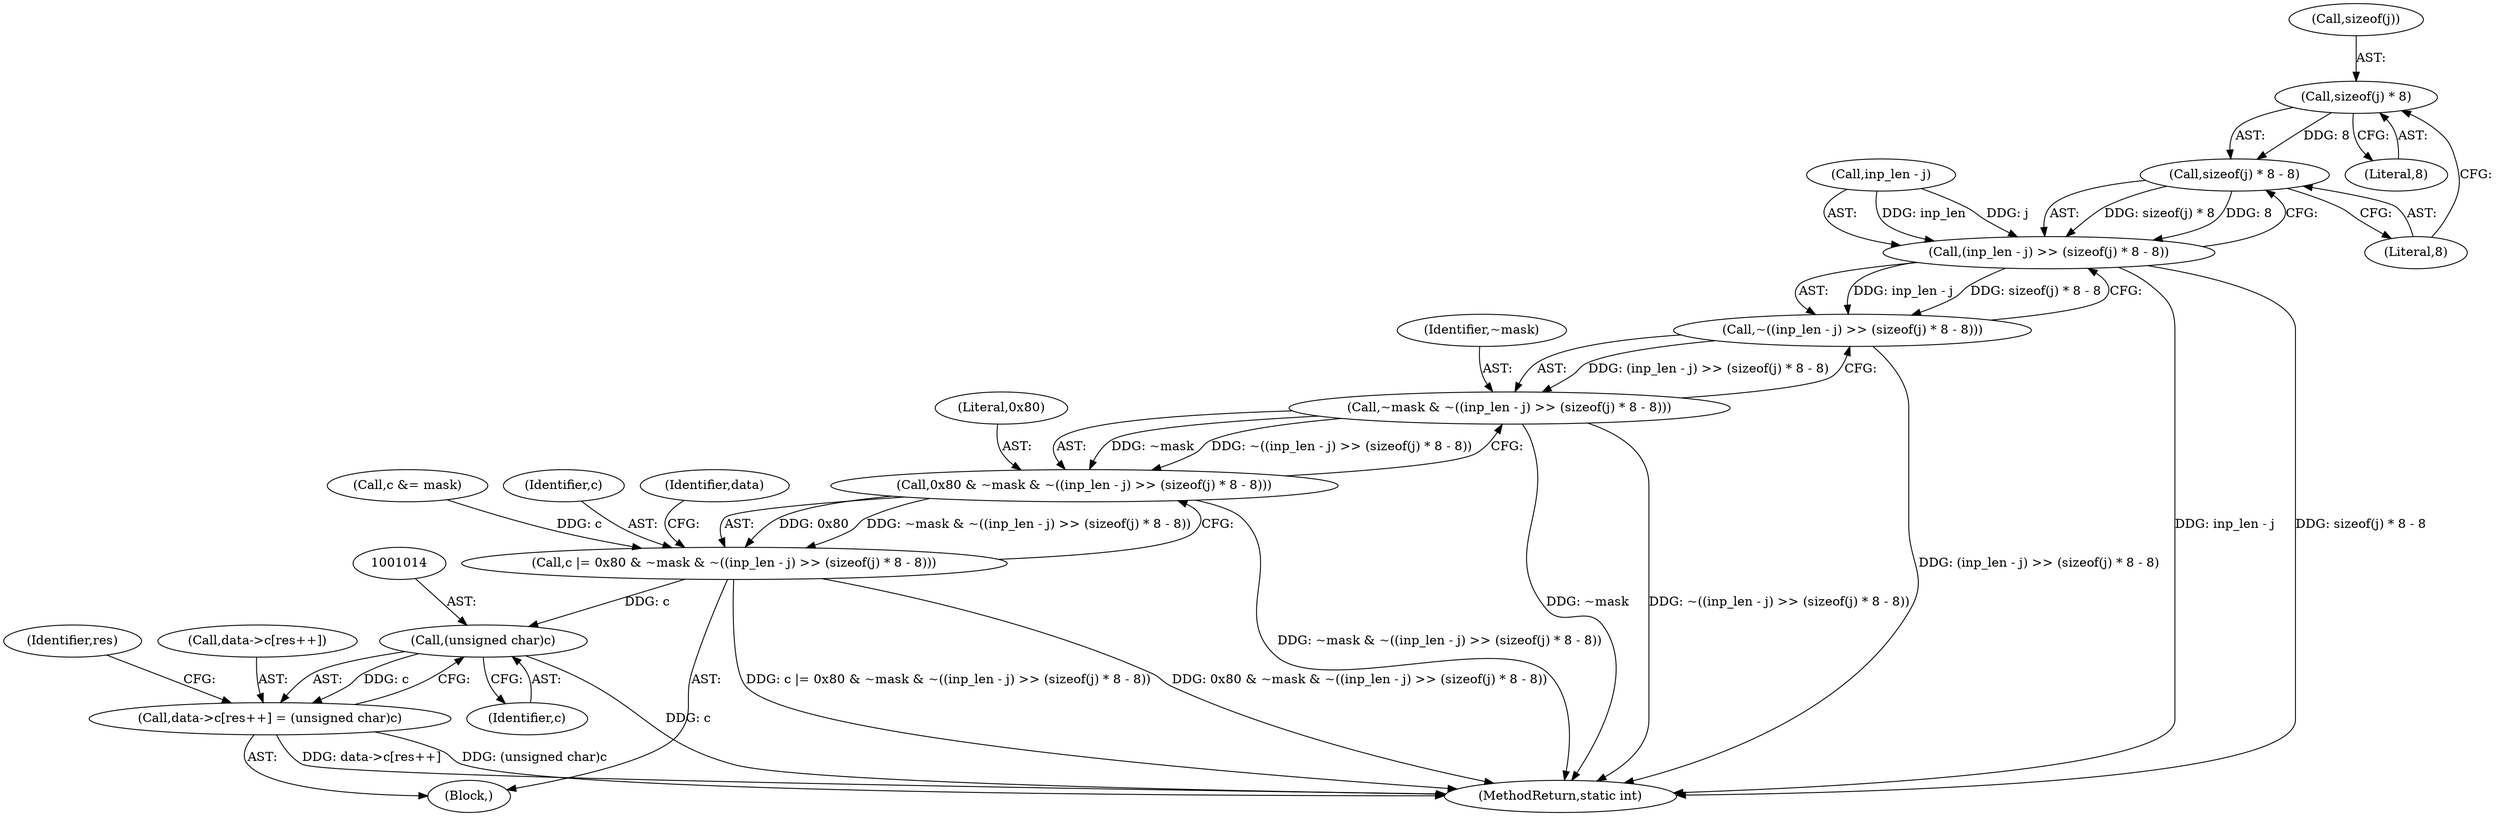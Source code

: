 digraph "0_openssl_68595c0c2886e7942a14f98c17a55a88afb6c292@API" {
"1001001" [label="(Call,sizeof(j) * 8)"];
"1001000" [label="(Call,sizeof(j) * 8 - 8)"];
"1000996" [label="(Call,(inp_len - j) >> (sizeof(j) * 8 - 8))"];
"1000995" [label="(Call,~((inp_len - j) >> (sizeof(j) * 8 - 8)))"];
"1000993" [label="(Call,~mask & ~((inp_len - j) >> (sizeof(j) * 8 - 8)))"];
"1000991" [label="(Call,0x80 & ~mask & ~((inp_len - j) >> (sizeof(j) * 8 - 8)))"];
"1000989" [label="(Call,c |= 0x80 & ~mask & ~((inp_len - j) >> (sizeof(j) * 8 - 8)))"];
"1001013" [label="(Call,(unsigned char)c)"];
"1001006" [label="(Call,data->c[res++] = (unsigned char)c)"];
"1001018" [label="(Identifier,res)"];
"1000991" [label="(Call,0x80 & ~mask & ~((inp_len - j) >> (sizeof(j) * 8 - 8)))"];
"1001007" [label="(Call,data->c[res++])"];
"1001005" [label="(Literal,8)"];
"1001001" [label="(Call,sizeof(j) * 8)"];
"1000967" [label="(Block,)"];
"1000986" [label="(Call,c &= mask)"];
"1000990" [label="(Identifier,c)"];
"1000992" [label="(Literal,0x80)"];
"1001013" [label="(Call,(unsigned char)c)"];
"1001000" [label="(Call,sizeof(j) * 8 - 8)"];
"1000994" [label="(Identifier,~mask)"];
"1001004" [label="(Literal,8)"];
"1001006" [label="(Call,data->c[res++] = (unsigned char)c)"];
"1001002" [label="(Call,sizeof(j))"];
"1000997" [label="(Call,inp_len - j)"];
"1000995" [label="(Call,~((inp_len - j) >> (sizeof(j) * 8 - 8)))"];
"1000996" [label="(Call,(inp_len - j) >> (sizeof(j) * 8 - 8))"];
"1000993" [label="(Call,~mask & ~((inp_len - j) >> (sizeof(j) * 8 - 8)))"];
"1000989" [label="(Call,c |= 0x80 & ~mask & ~((inp_len - j) >> (sizeof(j) * 8 - 8)))"];
"1001009" [label="(Identifier,data)"];
"1001015" [label="(Identifier,c)"];
"1001971" [label="(MethodReturn,static int)"];
"1001001" -> "1001000"  [label="AST: "];
"1001001" -> "1001004"  [label="CFG: "];
"1001002" -> "1001001"  [label="AST: "];
"1001004" -> "1001001"  [label="AST: "];
"1001005" -> "1001001"  [label="CFG: "];
"1001001" -> "1001000"  [label="DDG: 8"];
"1001000" -> "1000996"  [label="AST: "];
"1001000" -> "1001005"  [label="CFG: "];
"1001005" -> "1001000"  [label="AST: "];
"1000996" -> "1001000"  [label="CFG: "];
"1001000" -> "1000996"  [label="DDG: sizeof(j) * 8"];
"1001000" -> "1000996"  [label="DDG: 8"];
"1000996" -> "1000995"  [label="AST: "];
"1000997" -> "1000996"  [label="AST: "];
"1000995" -> "1000996"  [label="CFG: "];
"1000996" -> "1001971"  [label="DDG: inp_len - j"];
"1000996" -> "1001971"  [label="DDG: sizeof(j) * 8 - 8"];
"1000996" -> "1000995"  [label="DDG: inp_len - j"];
"1000996" -> "1000995"  [label="DDG: sizeof(j) * 8 - 8"];
"1000997" -> "1000996"  [label="DDG: inp_len"];
"1000997" -> "1000996"  [label="DDG: j"];
"1000995" -> "1000993"  [label="AST: "];
"1000993" -> "1000995"  [label="CFG: "];
"1000995" -> "1001971"  [label="DDG: (inp_len - j) >> (sizeof(j) * 8 - 8)"];
"1000995" -> "1000993"  [label="DDG: (inp_len - j) >> (sizeof(j) * 8 - 8)"];
"1000993" -> "1000991"  [label="AST: "];
"1000994" -> "1000993"  [label="AST: "];
"1000991" -> "1000993"  [label="CFG: "];
"1000993" -> "1001971"  [label="DDG: ~mask"];
"1000993" -> "1001971"  [label="DDG: ~((inp_len - j) >> (sizeof(j) * 8 - 8))"];
"1000993" -> "1000991"  [label="DDG: ~mask"];
"1000993" -> "1000991"  [label="DDG: ~((inp_len - j) >> (sizeof(j) * 8 - 8))"];
"1000991" -> "1000989"  [label="AST: "];
"1000992" -> "1000991"  [label="AST: "];
"1000989" -> "1000991"  [label="CFG: "];
"1000991" -> "1001971"  [label="DDG: ~mask & ~((inp_len - j) >> (sizeof(j) * 8 - 8))"];
"1000991" -> "1000989"  [label="DDG: 0x80"];
"1000991" -> "1000989"  [label="DDG: ~mask & ~((inp_len - j) >> (sizeof(j) * 8 - 8))"];
"1000989" -> "1000967"  [label="AST: "];
"1000990" -> "1000989"  [label="AST: "];
"1001009" -> "1000989"  [label="CFG: "];
"1000989" -> "1001971"  [label="DDG: c |= 0x80 & ~mask & ~((inp_len - j) >> (sizeof(j) * 8 - 8))"];
"1000989" -> "1001971"  [label="DDG: 0x80 & ~mask & ~((inp_len - j) >> (sizeof(j) * 8 - 8))"];
"1000986" -> "1000989"  [label="DDG: c"];
"1000989" -> "1001013"  [label="DDG: c"];
"1001013" -> "1001006"  [label="AST: "];
"1001013" -> "1001015"  [label="CFG: "];
"1001014" -> "1001013"  [label="AST: "];
"1001015" -> "1001013"  [label="AST: "];
"1001006" -> "1001013"  [label="CFG: "];
"1001013" -> "1001971"  [label="DDG: c"];
"1001013" -> "1001006"  [label="DDG: c"];
"1001006" -> "1000967"  [label="AST: "];
"1001007" -> "1001006"  [label="AST: "];
"1001018" -> "1001006"  [label="CFG: "];
"1001006" -> "1001971"  [label="DDG: data->c[res++]"];
"1001006" -> "1001971"  [label="DDG: (unsigned char)c"];
}
